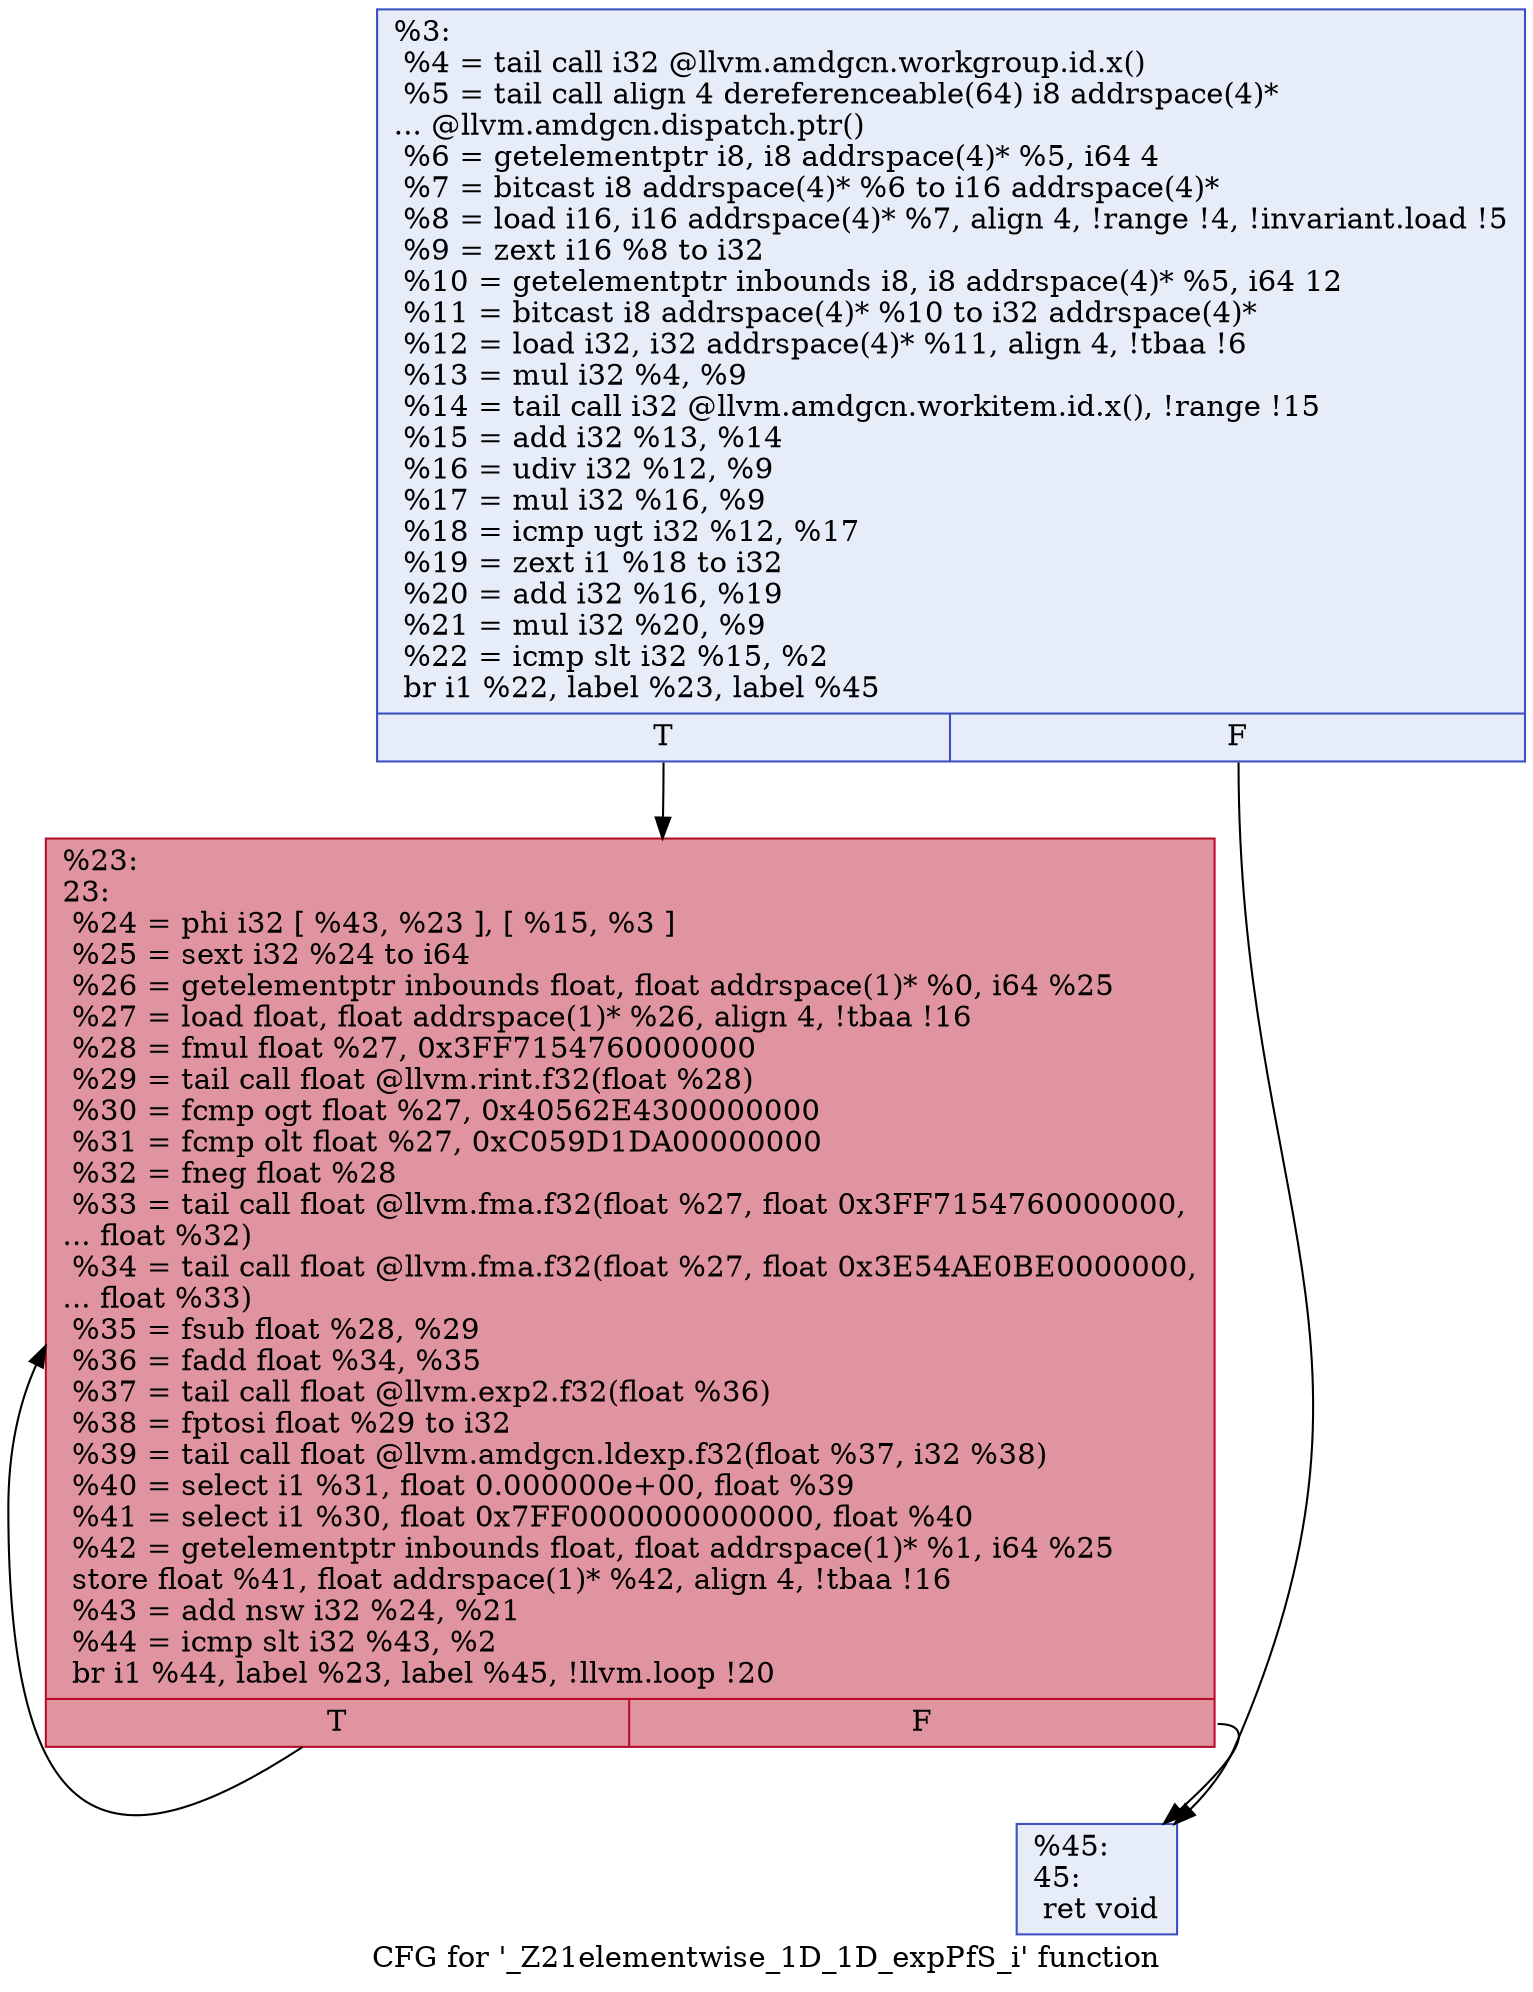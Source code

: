 digraph "CFG for '_Z21elementwise_1D_1D_expPfS_i' function" {
	label="CFG for '_Z21elementwise_1D_1D_expPfS_i' function";

	Node0x51cd930 [shape=record,color="#3d50c3ff", style=filled, fillcolor="#c7d7f070",label="{%3:\l  %4 = tail call i32 @llvm.amdgcn.workgroup.id.x()\l  %5 = tail call align 4 dereferenceable(64) i8 addrspace(4)*\l... @llvm.amdgcn.dispatch.ptr()\l  %6 = getelementptr i8, i8 addrspace(4)* %5, i64 4\l  %7 = bitcast i8 addrspace(4)* %6 to i16 addrspace(4)*\l  %8 = load i16, i16 addrspace(4)* %7, align 4, !range !4, !invariant.load !5\l  %9 = zext i16 %8 to i32\l  %10 = getelementptr inbounds i8, i8 addrspace(4)* %5, i64 12\l  %11 = bitcast i8 addrspace(4)* %10 to i32 addrspace(4)*\l  %12 = load i32, i32 addrspace(4)* %11, align 4, !tbaa !6\l  %13 = mul i32 %4, %9\l  %14 = tail call i32 @llvm.amdgcn.workitem.id.x(), !range !15\l  %15 = add i32 %13, %14\l  %16 = udiv i32 %12, %9\l  %17 = mul i32 %16, %9\l  %18 = icmp ugt i32 %12, %17\l  %19 = zext i1 %18 to i32\l  %20 = add i32 %16, %19\l  %21 = mul i32 %20, %9\l  %22 = icmp slt i32 %15, %2\l  br i1 %22, label %23, label %45\l|{<s0>T|<s1>F}}"];
	Node0x51cd930:s0 -> Node0x51cfee0;
	Node0x51cd930:s1 -> Node0x51cff70;
	Node0x51cfee0 [shape=record,color="#b70d28ff", style=filled, fillcolor="#b70d2870",label="{%23:\l23:                                               \l  %24 = phi i32 [ %43, %23 ], [ %15, %3 ]\l  %25 = sext i32 %24 to i64\l  %26 = getelementptr inbounds float, float addrspace(1)* %0, i64 %25\l  %27 = load float, float addrspace(1)* %26, align 4, !tbaa !16\l  %28 = fmul float %27, 0x3FF7154760000000\l  %29 = tail call float @llvm.rint.f32(float %28)\l  %30 = fcmp ogt float %27, 0x40562E4300000000\l  %31 = fcmp olt float %27, 0xC059D1DA00000000\l  %32 = fneg float %28\l  %33 = tail call float @llvm.fma.f32(float %27, float 0x3FF7154760000000,\l... float %32)\l  %34 = tail call float @llvm.fma.f32(float %27, float 0x3E54AE0BE0000000,\l... float %33)\l  %35 = fsub float %28, %29\l  %36 = fadd float %34, %35\l  %37 = tail call float @llvm.exp2.f32(float %36)\l  %38 = fptosi float %29 to i32\l  %39 = tail call float @llvm.amdgcn.ldexp.f32(float %37, i32 %38)\l  %40 = select i1 %31, float 0.000000e+00, float %39\l  %41 = select i1 %30, float 0x7FF0000000000000, float %40\l  %42 = getelementptr inbounds float, float addrspace(1)* %1, i64 %25\l  store float %41, float addrspace(1)* %42, align 4, !tbaa !16\l  %43 = add nsw i32 %24, %21\l  %44 = icmp slt i32 %43, %2\l  br i1 %44, label %23, label %45, !llvm.loop !20\l|{<s0>T|<s1>F}}"];
	Node0x51cfee0:s0 -> Node0x51cfee0;
	Node0x51cfee0:s1 -> Node0x51cff70;
	Node0x51cff70 [shape=record,color="#3d50c3ff", style=filled, fillcolor="#c7d7f070",label="{%45:\l45:                                               \l  ret void\l}"];
}
